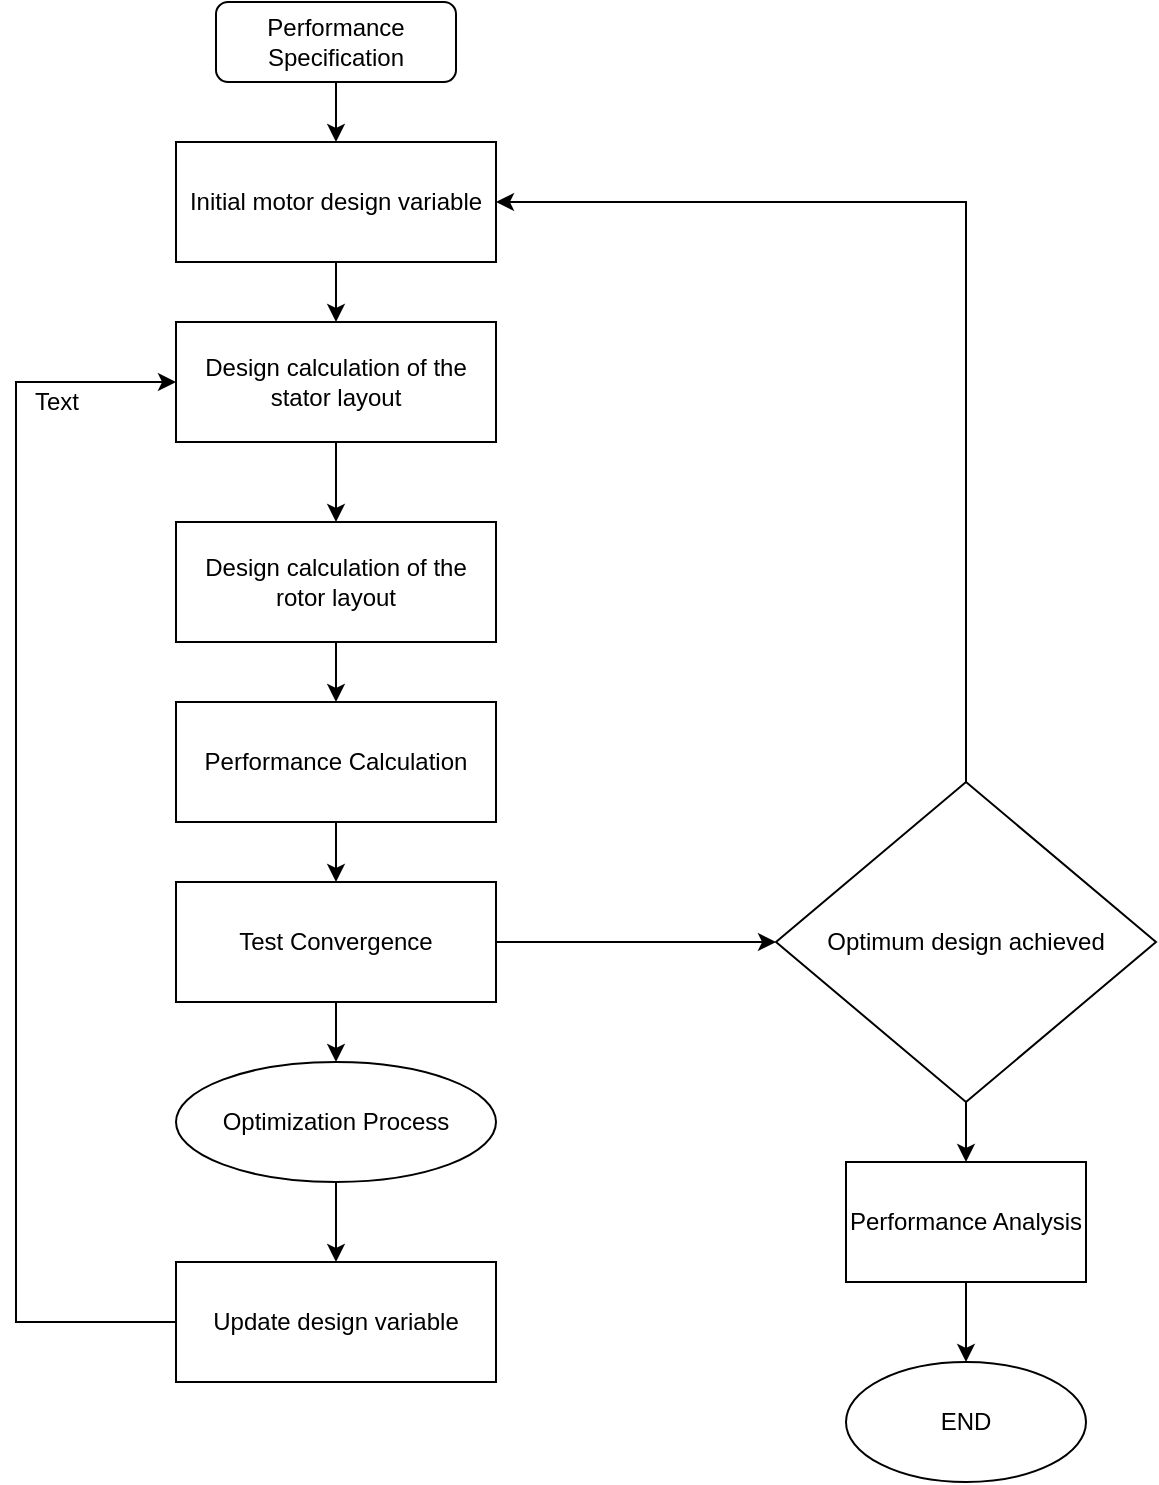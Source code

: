 <mxfile version="16.5.3" type="device"><diagram id="C5RBs43oDa-KdzZeNtuy" name="Page-1"><mxGraphModel dx="1677" dy="1142" grid="1" gridSize="10" guides="1" tooltips="1" connect="1" arrows="1" fold="1" page="1" pageScale="1" pageWidth="827" pageHeight="1169" math="0" shadow="0"><root><mxCell id="WIyWlLk6GJQsqaUBKTNV-0"/><mxCell id="WIyWlLk6GJQsqaUBKTNV-1" parent="WIyWlLk6GJQsqaUBKTNV-0"/><mxCell id="H88lmcmWUbOLSQJcTl5Q-2" value="" style="edgeStyle=orthogonalEdgeStyle;rounded=0;orthogonalLoop=1;jettySize=auto;html=1;" edge="1" parent="WIyWlLk6GJQsqaUBKTNV-1" source="WIyWlLk6GJQsqaUBKTNV-3" target="H88lmcmWUbOLSQJcTl5Q-0"><mxGeometry relative="1" as="geometry"/></mxCell><mxCell id="WIyWlLk6GJQsqaUBKTNV-3" value="Performance Specification" style="rounded=1;whiteSpace=wrap;html=1;fontSize=12;glass=0;strokeWidth=1;shadow=0;" parent="WIyWlLk6GJQsqaUBKTNV-1" vertex="1"><mxGeometry x="180" y="80" width="120" height="40" as="geometry"/></mxCell><mxCell id="H88lmcmWUbOLSQJcTl5Q-4" value="" style="edgeStyle=orthogonalEdgeStyle;rounded=0;orthogonalLoop=1;jettySize=auto;html=1;" edge="1" parent="WIyWlLk6GJQsqaUBKTNV-1" source="H88lmcmWUbOLSQJcTl5Q-0" target="H88lmcmWUbOLSQJcTl5Q-3"><mxGeometry relative="1" as="geometry"/></mxCell><mxCell id="H88lmcmWUbOLSQJcTl5Q-0" value="Initial motor design variable" style="rounded=0;whiteSpace=wrap;html=1;" vertex="1" parent="WIyWlLk6GJQsqaUBKTNV-1"><mxGeometry x="160" y="150" width="160" height="60" as="geometry"/></mxCell><mxCell id="H88lmcmWUbOLSQJcTl5Q-6" value="" style="edgeStyle=orthogonalEdgeStyle;rounded=0;orthogonalLoop=1;jettySize=auto;html=1;" edge="1" parent="WIyWlLk6GJQsqaUBKTNV-1" source="H88lmcmWUbOLSQJcTl5Q-3" target="H88lmcmWUbOLSQJcTl5Q-5"><mxGeometry relative="1" as="geometry"/></mxCell><mxCell id="H88lmcmWUbOLSQJcTl5Q-3" value="Design calculation of the stator layout" style="whiteSpace=wrap;html=1;rounded=0;" vertex="1" parent="WIyWlLk6GJQsqaUBKTNV-1"><mxGeometry x="160" y="240" width="160" height="60" as="geometry"/></mxCell><mxCell id="H88lmcmWUbOLSQJcTl5Q-8" value="" style="edgeStyle=orthogonalEdgeStyle;rounded=0;orthogonalLoop=1;jettySize=auto;html=1;" edge="1" parent="WIyWlLk6GJQsqaUBKTNV-1" source="H88lmcmWUbOLSQJcTl5Q-5" target="H88lmcmWUbOLSQJcTl5Q-7"><mxGeometry relative="1" as="geometry"/></mxCell><mxCell id="H88lmcmWUbOLSQJcTl5Q-5" value="Design calculation of the rotor layout" style="whiteSpace=wrap;html=1;rounded=0;" vertex="1" parent="WIyWlLk6GJQsqaUBKTNV-1"><mxGeometry x="160" y="340" width="160" height="60" as="geometry"/></mxCell><mxCell id="H88lmcmWUbOLSQJcTl5Q-10" value="" style="edgeStyle=orthogonalEdgeStyle;rounded=0;orthogonalLoop=1;jettySize=auto;html=1;" edge="1" parent="WIyWlLk6GJQsqaUBKTNV-1" source="H88lmcmWUbOLSQJcTl5Q-7" target="H88lmcmWUbOLSQJcTl5Q-9"><mxGeometry relative="1" as="geometry"/></mxCell><mxCell id="H88lmcmWUbOLSQJcTl5Q-7" value="Performance Calculation" style="whiteSpace=wrap;html=1;rounded=0;" vertex="1" parent="WIyWlLk6GJQsqaUBKTNV-1"><mxGeometry x="160" y="430" width="160" height="60" as="geometry"/></mxCell><mxCell id="H88lmcmWUbOLSQJcTl5Q-12" value="" style="edgeStyle=orthogonalEdgeStyle;rounded=0;orthogonalLoop=1;jettySize=auto;html=1;" edge="1" parent="WIyWlLk6GJQsqaUBKTNV-1" source="H88lmcmWUbOLSQJcTl5Q-9" target="H88lmcmWUbOLSQJcTl5Q-11"><mxGeometry relative="1" as="geometry"/></mxCell><mxCell id="H88lmcmWUbOLSQJcTl5Q-17" value="" style="edgeStyle=orthogonalEdgeStyle;rounded=0;orthogonalLoop=1;jettySize=auto;html=1;" edge="1" parent="WIyWlLk6GJQsqaUBKTNV-1" source="H88lmcmWUbOLSQJcTl5Q-9" target="H88lmcmWUbOLSQJcTl5Q-16"><mxGeometry relative="1" as="geometry"/></mxCell><mxCell id="H88lmcmWUbOLSQJcTl5Q-9" value="Test Convergence" style="whiteSpace=wrap;html=1;rounded=0;" vertex="1" parent="WIyWlLk6GJQsqaUBKTNV-1"><mxGeometry x="160" y="520" width="160" height="60" as="geometry"/></mxCell><mxCell id="H88lmcmWUbOLSQJcTl5Q-15" value="" style="edgeStyle=orthogonalEdgeStyle;rounded=0;orthogonalLoop=1;jettySize=auto;html=1;" edge="1" parent="WIyWlLk6GJQsqaUBKTNV-1" source="H88lmcmWUbOLSQJcTl5Q-11" target="H88lmcmWUbOLSQJcTl5Q-14"><mxGeometry relative="1" as="geometry"/></mxCell><mxCell id="H88lmcmWUbOLSQJcTl5Q-11" value="Optimization Process" style="ellipse;whiteSpace=wrap;html=1;" vertex="1" parent="WIyWlLk6GJQsqaUBKTNV-1"><mxGeometry x="160" y="610" width="160" height="60" as="geometry"/></mxCell><mxCell id="H88lmcmWUbOLSQJcTl5Q-36" value="" style="edgeStyle=orthogonalEdgeStyle;rounded=0;orthogonalLoop=1;jettySize=auto;html=1;entryX=0;entryY=0.5;entryDx=0;entryDy=0;" edge="1" parent="WIyWlLk6GJQsqaUBKTNV-1" source="H88lmcmWUbOLSQJcTl5Q-14" target="H88lmcmWUbOLSQJcTl5Q-3"><mxGeometry relative="1" as="geometry"><mxPoint x="130" y="270" as="targetPoint"/><Array as="points"><mxPoint x="80" y="740"/><mxPoint x="80" y="270"/></Array></mxGeometry></mxCell><mxCell id="H88lmcmWUbOLSQJcTl5Q-14" value="Update design variable" style="whiteSpace=wrap;html=1;" vertex="1" parent="WIyWlLk6GJQsqaUBKTNV-1"><mxGeometry x="160" y="710" width="160" height="60" as="geometry"/></mxCell><mxCell id="H88lmcmWUbOLSQJcTl5Q-27" value="" style="edgeStyle=orthogonalEdgeStyle;rounded=0;orthogonalLoop=1;jettySize=auto;html=1;entryX=1;entryY=0.5;entryDx=0;entryDy=0;" edge="1" parent="WIyWlLk6GJQsqaUBKTNV-1" source="H88lmcmWUbOLSQJcTl5Q-16" target="H88lmcmWUbOLSQJcTl5Q-0"><mxGeometry relative="1" as="geometry"><mxPoint x="540" y="180" as="targetPoint"/><Array as="points"><mxPoint x="555" y="180"/></Array></mxGeometry></mxCell><mxCell id="H88lmcmWUbOLSQJcTl5Q-31" value="" style="edgeStyle=orthogonalEdgeStyle;rounded=0;orthogonalLoop=1;jettySize=auto;html=1;" edge="1" parent="WIyWlLk6GJQsqaUBKTNV-1" source="H88lmcmWUbOLSQJcTl5Q-16" target="H88lmcmWUbOLSQJcTl5Q-30"><mxGeometry relative="1" as="geometry"/></mxCell><mxCell id="H88lmcmWUbOLSQJcTl5Q-16" value="Optimum design achieved" style="rhombus;whiteSpace=wrap;html=1;rounded=0;" vertex="1" parent="WIyWlLk6GJQsqaUBKTNV-1"><mxGeometry x="460" y="470" width="190" height="160" as="geometry"/></mxCell><mxCell id="H88lmcmWUbOLSQJcTl5Q-33" value="" style="edgeStyle=orthogonalEdgeStyle;rounded=0;orthogonalLoop=1;jettySize=auto;html=1;" edge="1" parent="WIyWlLk6GJQsqaUBKTNV-1" source="H88lmcmWUbOLSQJcTl5Q-30" target="H88lmcmWUbOLSQJcTl5Q-32"><mxGeometry relative="1" as="geometry"/></mxCell><mxCell id="H88lmcmWUbOLSQJcTl5Q-30" value="Performance Analysis" style="whiteSpace=wrap;html=1;rounded=0;" vertex="1" parent="WIyWlLk6GJQsqaUBKTNV-1"><mxGeometry x="495" y="660" width="120" height="60" as="geometry"/></mxCell><mxCell id="H88lmcmWUbOLSQJcTl5Q-32" value="END" style="ellipse;whiteSpace=wrap;html=1;rounded=0;" vertex="1" parent="WIyWlLk6GJQsqaUBKTNV-1"><mxGeometry x="495" y="760" width="120" height="60" as="geometry"/></mxCell><mxCell id="H88lmcmWUbOLSQJcTl5Q-37" value="Text" style="text;html=1;align=center;verticalAlign=middle;resizable=0;points=[];autosize=1;strokeColor=none;fillColor=none;" vertex="1" parent="WIyWlLk6GJQsqaUBKTNV-1"><mxGeometry x="80" y="270" width="40" height="20" as="geometry"/></mxCell></root></mxGraphModel></diagram></mxfile>